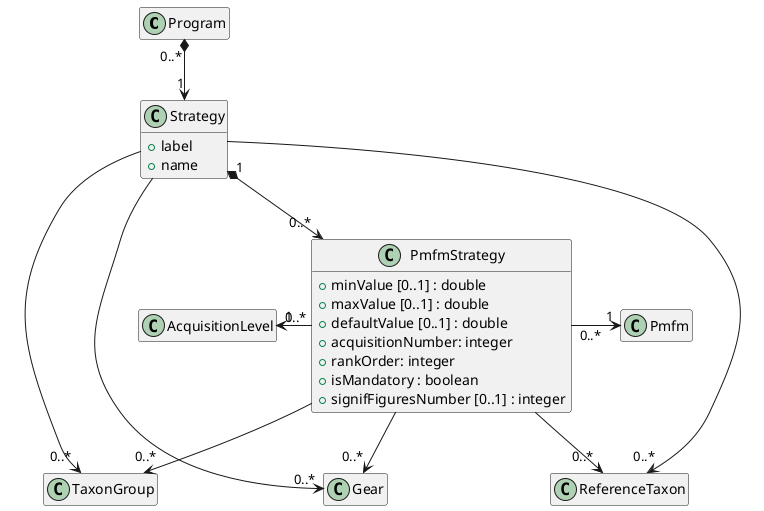@startuml
hide empty members

class Program {
}

Program "0..*" *-down-> "1" Strategy

class Strategy {
 +label
 +name
}

Strategy  --> "0..*" TaxonGroup
Strategy  --> "0..*" ReferenceTaxon
Strategy  --> "0..*" Gear


class PmfmStrategy {
  +minValue [0..1] : double
  +maxValue [0..1] : double
  +defaultValue [0..1] : double
  +acquisitionNumber: integer
  +rankOrder: integer
  +isMandatory : boolean
  +signifFiguresNumber [0..1] : integer
}


Strategy "1" *--> "0..*" PmfmStrategy
PmfmStrategy "0..*" -right-> "1" Pmfm: "    "
PmfmStrategy "0..*" -left-> "1" AcquisitionLevel

PmfmStrategy  --> "0..*" TaxonGroup
PmfmStrategy  --> "0..*" ReferenceTaxon
PmfmStrategy  --> "0..*" Gear

@enduml
